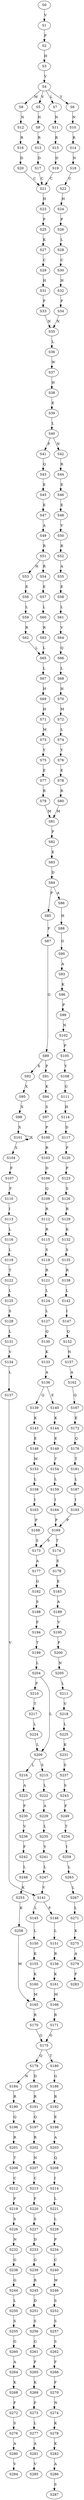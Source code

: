 strict digraph  {
	S0 -> S1 [ label = V ];
	S1 -> S2 [ label = P ];
	S2 -> S3 [ label = H ];
	S3 -> S4 [ label = V ];
	S4 -> S5 [ label = V ];
	S4 -> S6 [ label = Y ];
	S4 -> S7 [ label = L ];
	S4 -> S8 [ label = M ];
	S5 -> S9 [ label = N ];
	S6 -> S10 [ label = N ];
	S7 -> S11 [ label = N ];
	S8 -> S12 [ label = N ];
	S9 -> S13 [ label = R ];
	S10 -> S14 [ label = R ];
	S11 -> S15 [ label = R ];
	S12 -> S16 [ label = R ];
	S13 -> S17 [ label = D ];
	S14 -> S18 [ label = N ];
	S15 -> S19 [ label = D ];
	S16 -> S20 [ label = D ];
	S17 -> S21 [ label = C ];
	S18 -> S22 [ label = C ];
	S19 -> S21 [ label = C ];
	S20 -> S21 [ label = C ];
	S21 -> S23 [ label = H ];
	S22 -> S24 [ label = H ];
	S23 -> S25 [ label = P ];
	S24 -> S26 [ label = P ];
	S25 -> S27 [ label = K ];
	S26 -> S28 [ label = L ];
	S27 -> S29 [ label = C ];
	S28 -> S30 [ label = C ];
	S29 -> S31 [ label = H ];
	S30 -> S32 [ label = H ];
	S31 -> S33 [ label = P ];
	S32 -> S34 [ label = P ];
	S33 -> S35 [ label = N ];
	S34 -> S35 [ label = N ];
	S35 -> S36 [ label = L ];
	S36 -> S37 [ label = W ];
	S37 -> S38 [ label = H ];
	S38 -> S39 [ label = E ];
	S39 -> S40 [ label = L ];
	S40 -> S41 [ label = F ];
	S40 -> S42 [ label = N ];
	S41 -> S43 [ label = Q ];
	S42 -> S44 [ label = R ];
	S43 -> S45 [ label = E ];
	S44 -> S46 [ label = E ];
	S45 -> S47 [ label = E ];
	S46 -> S48 [ label = E ];
	S47 -> S49 [ label = A ];
	S48 -> S50 [ label = V ];
	S49 -> S51 [ label = R ];
	S50 -> S52 [ label = R ];
	S51 -> S53 [ label = H ];
	S51 -> S54 [ label = R ];
	S52 -> S55 [ label = A ];
	S53 -> S56 [ label = E ];
	S54 -> S57 [ label = E ];
	S55 -> S58 [ label = E ];
	S56 -> S59 [ label = L ];
	S57 -> S60 [ label = L ];
	S58 -> S61 [ label = L ];
	S59 -> S62 [ label = R ];
	S60 -> S63 [ label = R ];
	S61 -> S64 [ label = V ];
	S62 -> S65 [ label = L ];
	S63 -> S65 [ label = L ];
	S64 -> S66 [ label = Q ];
	S65 -> S67 [ label = L ];
	S66 -> S68 [ label = L ];
	S67 -> S69 [ label = H ];
	S68 -> S70 [ label = H ];
	S69 -> S71 [ label = H ];
	S70 -> S72 [ label = M ];
	S71 -> S73 [ label = M ];
	S72 -> S74 [ label = L ];
	S73 -> S75 [ label = Y ];
	S74 -> S76 [ label = Y ];
	S75 -> S77 [ label = E ];
	S76 -> S78 [ label = E ];
	S77 -> S79 [ label = R ];
	S78 -> S80 [ label = R ];
	S79 -> S81 [ label = M ];
	S80 -> S81 [ label = M ];
	S81 -> S82 [ label = P ];
	S82 -> S83 [ label = E ];
	S83 -> S84 [ label = D ];
	S84 -> S85 [ label = P ];
	S84 -> S86 [ label = A ];
	S85 -> S87 [ label = F ];
	S86 -> S88 [ label = H ];
	S87 -> S89 [ label = G ];
	S88 -> S90 [ label = G ];
	S89 -> S91 [ label = P ];
	S89 -> S92 [ label = X ];
	S90 -> S93 [ label = A ];
	S91 -> S94 [ label = K ];
	S92 -> S95 [ label = X ];
	S93 -> S96 [ label = K ];
	S94 -> S97 [ label = S ];
	S95 -> S98 [ label = X ];
	S96 -> S99 [ label = P ];
	S97 -> S100 [ label = P ];
	S98 -> S101 [ label = X ];
	S99 -> S102 [ label = N ];
	S100 -> S103 [ label = R ];
	S101 -> S104 [ label = S ];
	S101 -> S101 [ label = X ];
	S102 -> S105 [ label = P ];
	S103 -> S106 [ label = D ];
	S104 -> S107 [ label = F ];
	S105 -> S108 [ label = Y ];
	S106 -> S109 [ label = Q ];
	S107 -> S110 [ label = F ];
	S108 -> S111 [ label = G ];
	S109 -> S112 [ label = R ];
	S110 -> S113 [ label = I ];
	S111 -> S114 [ label = H ];
	S112 -> S115 [ label = R ];
	S113 -> S116 [ label = L ];
	S114 -> S117 [ label = D ];
	S115 -> S118 [ label = S ];
	S116 -> S119 [ label = L ];
	S117 -> S120 [ label = P ];
	S118 -> S121 [ label = R ];
	S119 -> S122 [ label = T ];
	S120 -> S123 [ label = P ];
	S121 -> S124 [ label = L ];
	S122 -> S125 [ label = L ];
	S123 -> S126 [ label = S ];
	S124 -> S127 [ label = L ];
	S125 -> S128 [ label = S ];
	S126 -> S129 [ label = R ];
	S127 -> S130 [ label = Q ];
	S128 -> S131 [ label = L ];
	S129 -> S132 [ label = K ];
	S130 -> S133 [ label = K ];
	S131 -> S134 [ label = V ];
	S132 -> S135 [ label = S ];
	S133 -> S136 [ label = A ];
	S134 -> S137 [ label = L ];
	S135 -> S138 [ label = R ];
	S136 -> S139 [ label = Q ];
	S136 -> S140 [ label = E ];
	S137 -> S141 [ label = V ];
	S138 -> S142 [ label = L ];
	S139 -> S143 [ label = K ];
	S140 -> S144 [ label = K ];
	S141 -> S145 [ label = L ];
	S141 -> S146 [ label = F ];
	S142 -> S147 [ label = I ];
	S143 -> S148 [ label = E ];
	S144 -> S149 [ label = E ];
	S145 -> S150 [ label = L ];
	S146 -> S151 [ label = L ];
	S147 -> S152 [ label = Q ];
	S148 -> S153 [ label = M ];
	S149 -> S154 [ label = T ];
	S150 -> S155 [ label = K ];
	S151 -> S156 [ label = R ];
	S152 -> S157 [ label = N ];
	S153 -> S158 [ label = L ];
	S154 -> S159 [ label = L ];
	S155 -> S160 [ label = K ];
	S156 -> S161 [ label = K ];
	S157 -> S162 [ label = A ];
	S158 -> S163 [ label = I ];
	S159 -> S164 [ label = I ];
	S160 -> S165 [ label = M ];
	S161 -> S166 [ label = M ];
	S162 -> S167 [ label = Q ];
	S163 -> S168 [ label = P ];
	S164 -> S169 [ label = P ];
	S165 -> S170 [ label = R ];
	S166 -> S171 [ label = R ];
	S167 -> S172 [ label = E ];
	S168 -> S173 [ label = S ];
	S169 -> S174 [ label = T ];
	S169 -> S173 [ label = S ];
	S170 -> S175 [ label = G ];
	S171 -> S175 [ label = G ];
	S172 -> S176 [ label = Q ];
	S173 -> S177 [ label = A ];
	S174 -> S178 [ label = S ];
	S175 -> S179 [ label = Q ];
	S175 -> S180 [ label = T ];
	S176 -> S181 [ label = T ];
	S177 -> S182 [ label = G ];
	S178 -> S183 [ label = E ];
	S179 -> S184 [ label = N ];
	S179 -> S185 [ label = D ];
	S180 -> S186 [ label = G ];
	S181 -> S187 [ label = L ];
	S182 -> S188 [ label = S ];
	S183 -> S189 [ label = A ];
	S184 -> S190 [ label = R ];
	S185 -> S191 [ label = R ];
	S186 -> S192 [ label = R ];
	S187 -> S193 [ label = I ];
	S188 -> S194 [ label = F ];
	S189 -> S195 [ label = V ];
	S190 -> S196 [ label = Q ];
	S191 -> S197 [ label = Q ];
	S192 -> S198 [ label = E ];
	S193 -> S169 [ label = P ];
	S194 -> S199 [ label = T ];
	S195 -> S200 [ label = F ];
	S196 -> S201 [ label = R ];
	S197 -> S202 [ label = R ];
	S198 -> S203 [ label = A ];
	S199 -> S204 [ label = L ];
	S200 -> S205 [ label = N ];
	S201 -> S206 [ label = T ];
	S202 -> S207 [ label = N ];
	S203 -> S208 [ label = Q ];
	S204 -> S209 [ label = L ];
	S204 -> S210 [ label = F ];
	S205 -> S211 [ label = L ];
	S206 -> S212 [ label = C ];
	S207 -> S213 [ label = C ];
	S208 -> S214 [ label = I ];
	S209 -> S215 [ label = S ];
	S209 -> S216 [ label = L ];
	S210 -> S217 [ label = T ];
	S211 -> S218 [ label = V ];
	S212 -> S219 [ label = F ];
	S213 -> S220 [ label = F ];
	S214 -> S221 [ label = L ];
	S215 -> S222 [ label = L ];
	S216 -> S223 [ label = A ];
	S217 -> S224 [ label = L ];
	S218 -> S225 [ label = L ];
	S219 -> S226 [ label = S ];
	S220 -> S227 [ label = S ];
	S221 -> S228 [ label = L ];
	S222 -> S229 [ label = A ];
	S223 -> S230 [ label = F ];
	S224 -> S209 [ label = L ];
	S225 -> S231 [ label = K ];
	S226 -> S232 [ label = N ];
	S227 -> S233 [ label = D ];
	S228 -> S234 [ label = P ];
	S229 -> S235 [ label = L ];
	S230 -> S236 [ label = V ];
	S231 -> S237 [ label = S ];
	S232 -> S238 [ label = G ];
	S233 -> S239 [ label = G ];
	S234 -> S240 [ label = C ];
	S235 -> S241 [ label = V ];
	S236 -> S242 [ label = F ];
	S237 -> S243 [ label = S ];
	S238 -> S244 [ label = G ];
	S239 -> S245 [ label = R ];
	S240 -> S246 [ label = W ];
	S241 -> S247 [ label = L ];
	S242 -> S248 [ label = L ];
	S243 -> S249 [ label = F ];
	S244 -> S250 [ label = L ];
	S245 -> S251 [ label = D ];
	S246 -> S252 [ label = S ];
	S247 -> S141 [ label = V ];
	S248 -> S253 [ label = K ];
	S249 -> S254 [ label = T ];
	S250 -> S255 [ label = S ];
	S251 -> S256 [ label = S ];
	S252 -> S257 [ label = S ];
	S253 -> S258 [ label = K ];
	S254 -> S259 [ label = I ];
	S255 -> S260 [ label = G ];
	S256 -> S261 [ label = G ];
	S257 -> S262 [ label = S ];
	S258 -> S165 [ label = M ];
	S259 -> S263 [ label = L ];
	S260 -> S264 [ label = A ];
	S261 -> S265 [ label = P ];
	S262 -> S266 [ label = F ];
	S263 -> S267 [ label = L ];
	S264 -> S268 [ label = K ];
	S265 -> S269 [ label = K ];
	S266 -> S270 [ label = F ];
	S267 -> S271 [ label = L ];
	S268 -> S272 [ label = F ];
	S269 -> S273 [ label = F ];
	S270 -> S274 [ label = N ];
	S271 -> S275 [ label = K ];
	S272 -> S276 [ label = S ];
	S273 -> S277 [ label = L ];
	S274 -> S278 [ label = K ];
	S275 -> S279 [ label = A ];
	S276 -> S280 [ label = A ];
	S277 -> S281 [ label = A ];
	S278 -> S282 [ label = K ];
	S279 -> S283 [ label = F ];
	S280 -> S284 [ label = V ];
	S281 -> S285 [ label = V ];
	S282 -> S286 [ label = A ];
	S286 -> S287 [ label = S ];
}
